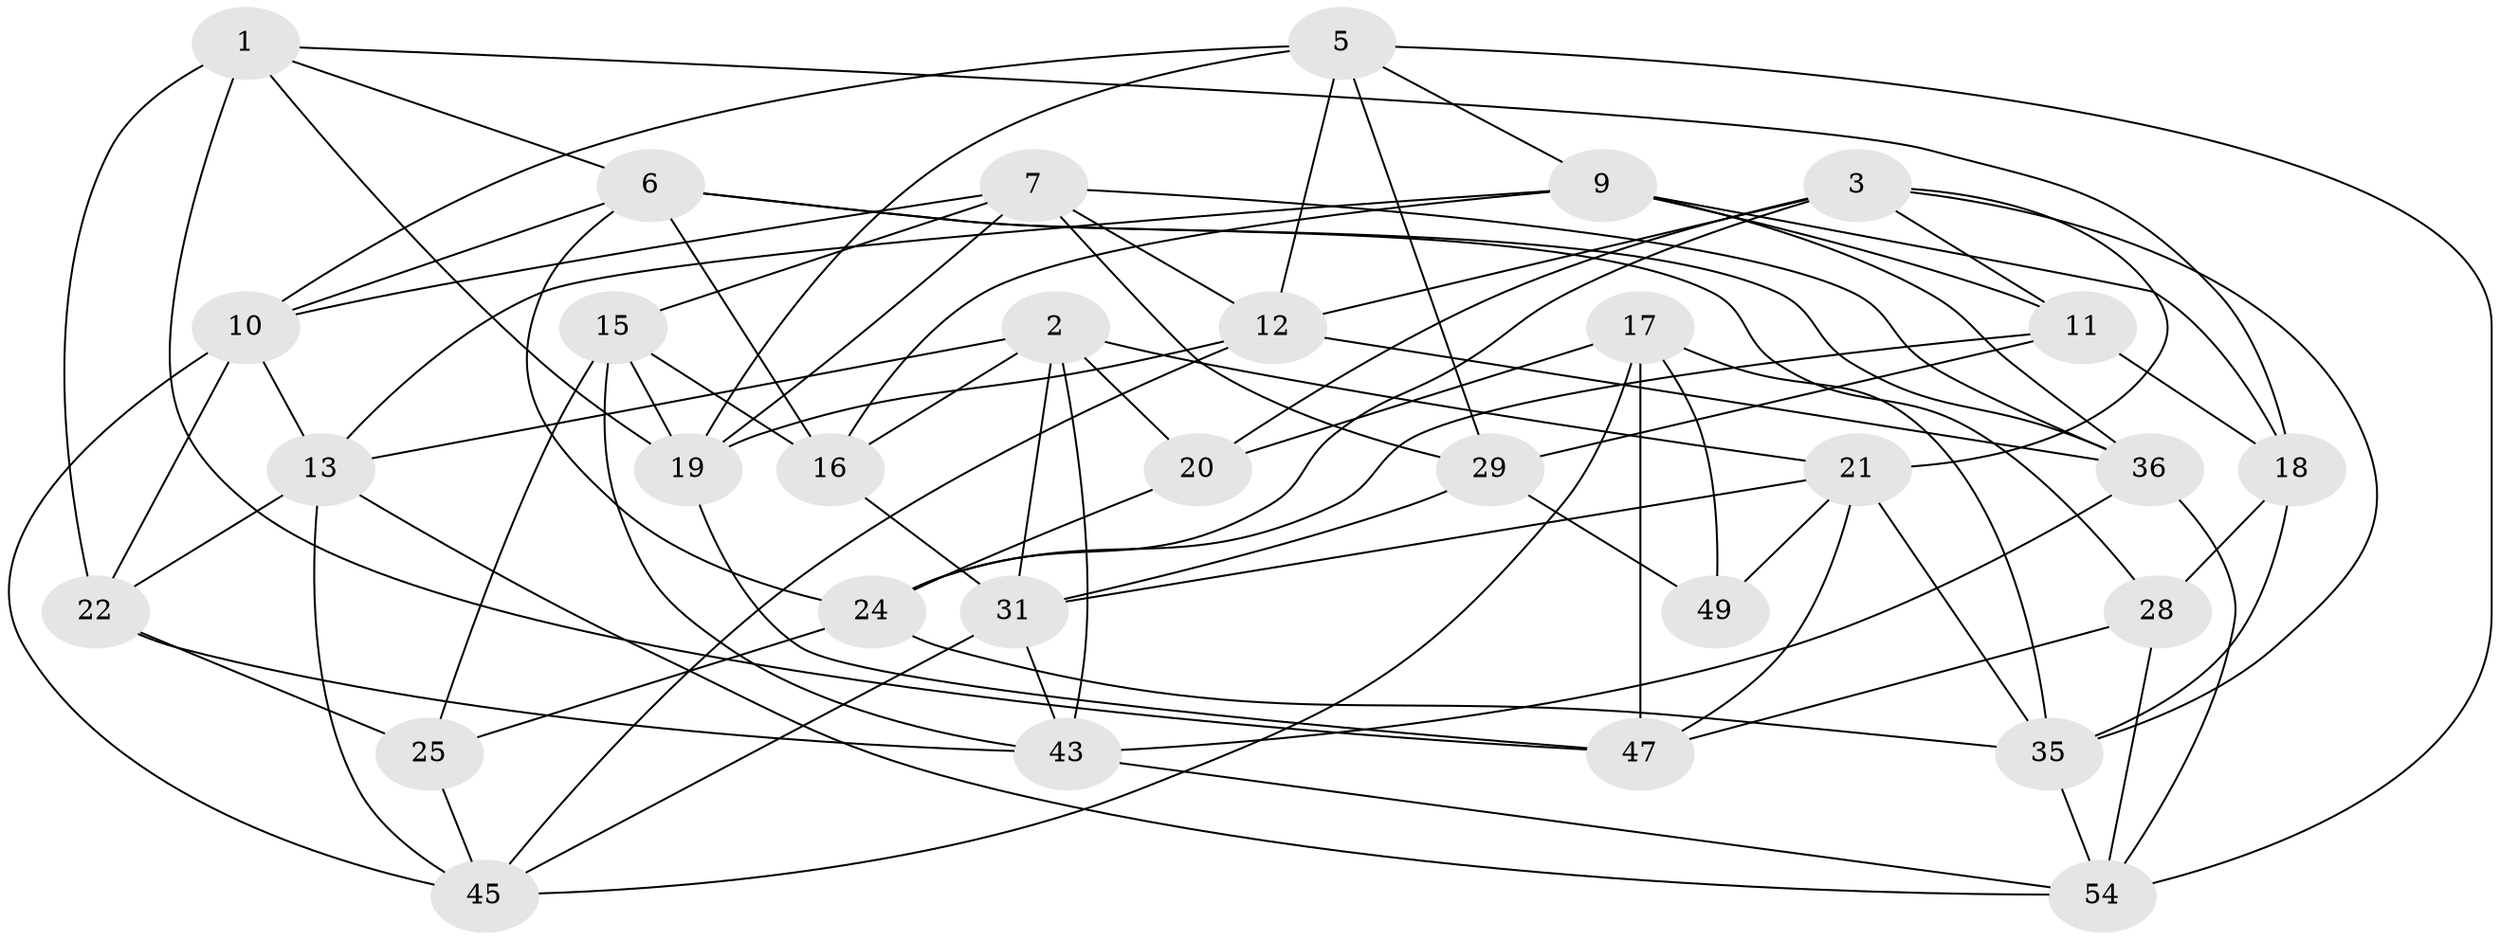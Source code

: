 // Generated by graph-tools (version 1.1) at 2025/24/03/03/25 07:24:28]
// undirected, 31 vertices, 84 edges
graph export_dot {
graph [start="1"]
  node [color=gray90,style=filled];
  1 [super="+4"];
  2 [super="+26"];
  3 [super="+14"];
  5 [super="+37"];
  6 [super="+8"];
  7 [super="+32"];
  9 [super="+57"];
  10 [super="+34"];
  11 [super="+27"];
  12 [super="+30"];
  13 [super="+51"];
  15 [super="+55"];
  16 [super="+33"];
  17 [super="+23"];
  18 [super="+39"];
  19 [super="+38"];
  20;
  21 [super="+41"];
  22 [super="+40"];
  24 [super="+52"];
  25;
  28;
  29 [super="+53"];
  31 [super="+44"];
  35 [super="+50"];
  36 [super="+42"];
  43 [super="+48"];
  45 [super="+46"];
  47 [super="+58"];
  49;
  54 [super="+56"];
  1 -- 19;
  1 -- 18;
  1 -- 6;
  1 -- 22 [weight=2];
  1 -- 47;
  2 -- 31;
  2 -- 16;
  2 -- 20;
  2 -- 43;
  2 -- 13;
  2 -- 21;
  3 -- 20;
  3 -- 11;
  3 -- 24;
  3 -- 35;
  3 -- 12;
  3 -- 21;
  5 -- 10;
  5 -- 12;
  5 -- 19;
  5 -- 9;
  5 -- 29;
  5 -- 54;
  6 -- 24;
  6 -- 28;
  6 -- 16;
  6 -- 10;
  6 -- 36;
  7 -- 36;
  7 -- 19;
  7 -- 15;
  7 -- 29;
  7 -- 12;
  7 -- 10;
  9 -- 36;
  9 -- 16;
  9 -- 13;
  9 -- 18;
  9 -- 11;
  10 -- 13;
  10 -- 45;
  10 -- 22;
  11 -- 18 [weight=2];
  11 -- 24;
  11 -- 29;
  12 -- 19;
  12 -- 45;
  12 -- 36;
  13 -- 45;
  13 -- 54;
  13 -- 22;
  15 -- 19;
  15 -- 16 [weight=2];
  15 -- 25;
  15 -- 43;
  16 -- 31;
  17 -- 20;
  17 -- 45;
  17 -- 47 [weight=2];
  17 -- 49;
  17 -- 35;
  18 -- 35;
  18 -- 28;
  19 -- 47;
  20 -- 24;
  21 -- 47;
  21 -- 49;
  21 -- 35;
  21 -- 31;
  22 -- 25;
  22 -- 43;
  24 -- 25;
  24 -- 35;
  25 -- 45;
  28 -- 54;
  28 -- 47;
  29 -- 49 [weight=2];
  29 -- 31;
  31 -- 45;
  31 -- 43;
  35 -- 54;
  36 -- 43;
  36 -- 54;
  43 -- 54;
}
